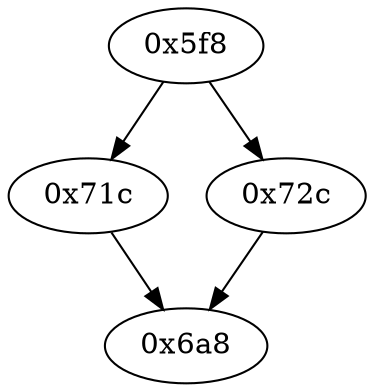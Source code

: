 strict digraph "" {
	graph ["edge"="{}",
		file="/Users/mark/Documents/deobfus-2019-ccs/ALL-CFG/basic-algorithms/sumrec/1528_recovered.dot",
		"graph"="{u'file': u'/Users/mark/Documents/deobfus-2019-ccs/ALL-CFG/basic-algorithms/sumrec/1528_recovered.dot'}",
		"node"="{u'opcode': u''}"
	];
	"0x71c"	 [opcode="[u'b']"];
	"0x6a8"	 [opcode="[u'str', u'mov']"];
	"0x71c" -> "0x6a8";
	"0x72c"	 [opcode="[u'ldr', u'mov', u'mov', u'mov', u'ldrb', u'str', u'mov', u'bl', u'mov', u'ldr', u'mov', u'bl', u'mov', u'mov', u'ldr', u'ldr', \
u'mov', u'mov', u'b']"];
	"0x72c" -> "0x6a8";
	"0x5f8"	 [opcode="[u'push', u'add', u'sub', u'ldr', u'ldr', u'cmp', u'ldr', u'ldr', u'ldr', u'ldr', u'ldr', u'ldr', u'mov', u'mvn', u'orr', u'ldr', \
u'add', u'str', u'b']"];
	"0x5f8" -> "0x71c";
	"0x5f8" -> "0x72c";
}
